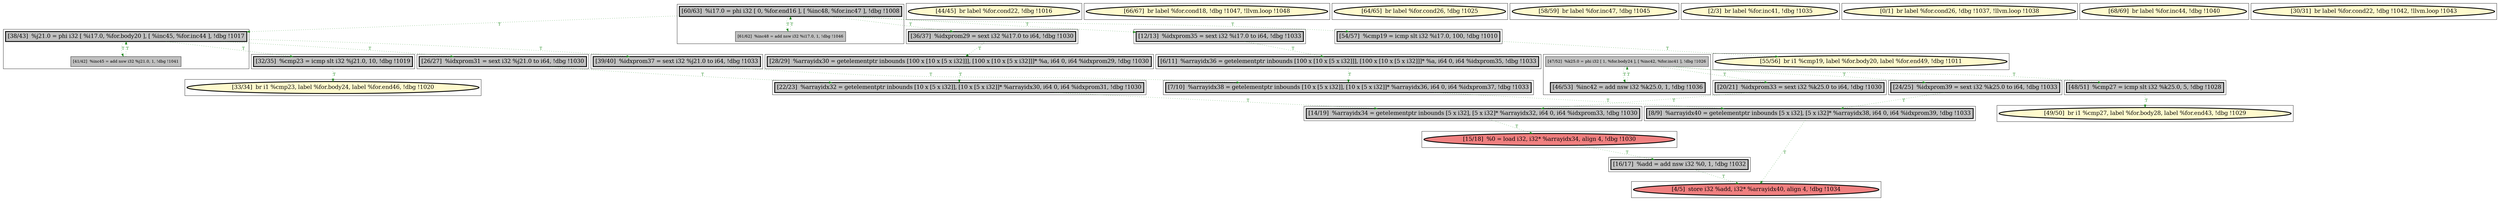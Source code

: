 
digraph G {



node936->node948 [style=dotted,color=forestgreen,label="T",fontcolor=forestgreen ]
node936->node935 [style=dotted,color=forestgreen,label="T",fontcolor=forestgreen ]
node935->node936 [style=dotted,color=forestgreen,label="T",fontcolor=forestgreen ]
node936->node947 [style=dotted,color=forestgreen,label="T",fontcolor=forestgreen ]
node948->node943 [style=dotted,color=forestgreen,label="T",fontcolor=forestgreen ]
node928->node944 [style=dotted,color=forestgreen,label="T",fontcolor=forestgreen ]
node926->node922 [style=dotted,color=forestgreen,label="T",fontcolor=forestgreen ]
node925->node921 [style=dotted,color=forestgreen,label="T",fontcolor=forestgreen ]
node923->node921 [style=dotted,color=forestgreen,label="T",fontcolor=forestgreen ]
node918->node917 [style=dotted,color=forestgreen,label="T",fontcolor=forestgreen ]
node922->node919 [style=dotted,color=forestgreen,label="T",fontcolor=forestgreen ]
node930->node933 [style=dotted,color=forestgreen,label="T",fontcolor=forestgreen ]
node917->node925 [style=dotted,color=forestgreen,label="T",fontcolor=forestgreen ]
node921->node916 [style=dotted,color=forestgreen,label="T",fontcolor=forestgreen ]
node941->node940 [style=dotted,color=forestgreen,label="T",fontcolor=forestgreen ]
node924->node922 [style=dotted,color=forestgreen,label="T",fontcolor=forestgreen ]
node941->node923 [style=dotted,color=forestgreen,label="T",fontcolor=forestgreen ]
node930->node936 [style=dotted,color=forestgreen,label="T",fontcolor=forestgreen ]
node919->node928 [style=dotted,color=forestgreen,label="T",fontcolor=forestgreen ]
node947->node925 [style=dotted,color=forestgreen,label="T",fontcolor=forestgreen ]
node941->node920 [style=dotted,color=forestgreen,label="T",fontcolor=forestgreen ]
node929->node930 [style=dotted,color=forestgreen,label="T",fontcolor=forestgreen ]
node942->node941 [style=dotted,color=forestgreen,label="T",fontcolor=forestgreen ]
node934->node926 [style=dotted,color=forestgreen,label="T",fontcolor=forestgreen ]
node944->node916 [style=dotted,color=forestgreen,label="T",fontcolor=forestgreen ]
node936->node924 [style=dotted,color=forestgreen,label="T",fontcolor=forestgreen ]
node930->node934 [style=dotted,color=forestgreen,label="T",fontcolor=forestgreen ]
node930->node929 [style=dotted,color=forestgreen,label="T",fontcolor=forestgreen ]
node941->node942 [style=dotted,color=forestgreen,label="T",fontcolor=forestgreen ]
node940->node945 [style=dotted,color=forestgreen,label="T",fontcolor=forestgreen ]
node933->node939 [style=dotted,color=forestgreen,label="T",fontcolor=forestgreen ]
node930->node918 [style=dotted,color=forestgreen,label="T",fontcolor=forestgreen ]
node920->node919 [style=dotted,color=forestgreen,label="T",fontcolor=forestgreen ]


subgraph cluster27 {


node944 [penwidth=3.0,fontsize=20,fillcolor=grey,label="[16/17]  %add = add nsw i32 %0, 1, !dbg !1032",shape=rectangle,style=filled ]



}

subgraph cluster28 {


node945 [penwidth=3.0,fontsize=20,fillcolor=lemonchiffon,label="[49/50]  br i1 %cmp27, label %for.body28, label %for.end43, !dbg !1029",shape=ellipse,style=filled ]



}

subgraph cluster26 {


node943 [penwidth=3.0,fontsize=20,fillcolor=lemonchiffon,label="[33/34]  br i1 %cmp23, label %for.body24, label %for.end46, !dbg !1020",shape=ellipse,style=filled ]



}

subgraph cluster29 {


node946 [penwidth=3.0,fontsize=20,fillcolor=lemonchiffon,label="[44/45]  br label %for.cond22, !dbg !1016",shape=ellipse,style=filled ]



}

subgraph cluster25 {


node942 [penwidth=3.0,fontsize=20,fillcolor=grey,label="[46/53]  %inc42 = add nsw i32 %k25.0, 1, !dbg !1036",shape=rectangle,style=filled ]
node941 [fillcolor=grey,label="[47/52]  %k25.0 = phi i32 [ 1, %for.body24 ], [ %inc42, %for.inc41 ], !dbg !1026",shape=rectangle,style=filled ]



}

subgraph cluster24 {


node940 [penwidth=3.0,fontsize=20,fillcolor=grey,label="[48/51]  %cmp27 = icmp slt i32 %k25.0, 5, !dbg !1028",shape=rectangle,style=filled ]



}

subgraph cluster22 {


node938 [penwidth=3.0,fontsize=20,fillcolor=lemonchiffon,label="[66/67]  br label %for.cond18, !dbg !1047, !llvm.loop !1048",shape=ellipse,style=filled ]



}

subgraph cluster20 {


node936 [penwidth=3.0,fontsize=20,fillcolor=grey,label="[38/43]  %j21.0 = phi i32 [ %i17.0, %for.body20 ], [ %inc45, %for.inc44 ], !dbg !1017",shape=rectangle,style=filled ]
node935 [fillcolor=grey,label="[41/42]  %inc45 = add nsw i32 %j21.0, 1, !dbg !1041",shape=rectangle,style=filled ]



}

subgraph cluster18 {


node933 [penwidth=3.0,fontsize=20,fillcolor=grey,label="[54/57]  %cmp19 = icmp slt i32 %i17.0, 100, !dbg !1010",shape=rectangle,style=filled ]



}

subgraph cluster16 {


node931 [penwidth=3.0,fontsize=20,fillcolor=lemonchiffon,label="[64/65]  br label %for.cond26, !dbg !1025",shape=ellipse,style=filled ]



}

subgraph cluster17 {


node932 [penwidth=3.0,fontsize=20,fillcolor=lemonchiffon,label="[58/59]  br label %for.inc47, !dbg !1045",shape=ellipse,style=filled ]



}

subgraph cluster4 {


node918 [penwidth=3.0,fontsize=20,fillcolor=grey,label="[12/13]  %idxprom35 = sext i32 %i17.0 to i64, !dbg !1033",shape=rectangle,style=filled ]



}

subgraph cluster3 {


node917 [penwidth=3.0,fontsize=20,fillcolor=grey,label="[6/11]  %arrayidx36 = getelementptr inbounds [100 x [10 x [5 x i32]]], [100 x [10 x [5 x i32]]]* %a, i64 0, i64 %idxprom35, !dbg !1033",shape=rectangle,style=filled ]



}

subgraph cluster2 {


node916 [penwidth=3.0,fontsize=20,fillcolor=lightcoral,label="[4/5]  store i32 %add, i32* %arrayidx40, align 4, !dbg !1034",shape=ellipse,style=filled ]



}

subgraph cluster1 {


node915 [penwidth=3.0,fontsize=20,fillcolor=lemonchiffon,label="[2/3]  br label %for.inc41, !dbg !1035",shape=ellipse,style=filled ]



}

subgraph cluster12 {


node926 [penwidth=3.0,fontsize=20,fillcolor=grey,label="[28/29]  %arrayidx30 = getelementptr inbounds [100 x [10 x [5 x i32]]], [100 x [10 x [5 x i32]]]* %a, i64 0, i64 %idxprom29, !dbg !1030",shape=rectangle,style=filled ]



}

subgraph cluster5 {


node919 [penwidth=3.0,fontsize=20,fillcolor=grey,label="[14/19]  %arrayidx34 = getelementptr inbounds [5 x i32], [5 x i32]* %arrayidx32, i64 0, i64 %idxprom33, !dbg !1030",shape=rectangle,style=filled ]



}

subgraph cluster0 {


node914 [penwidth=3.0,fontsize=20,fillcolor=lemonchiffon,label="[0/1]  br label %for.cond26, !dbg !1037, !llvm.loop !1038",shape=ellipse,style=filled ]



}

subgraph cluster31 {


node948 [penwidth=3.0,fontsize=20,fillcolor=grey,label="[32/35]  %cmp23 = icmp slt i32 %j21.0, 10, !dbg !1019",shape=rectangle,style=filled ]



}

subgraph cluster30 {


node947 [penwidth=3.0,fontsize=20,fillcolor=grey,label="[39/40]  %idxprom37 = sext i32 %j21.0 to i64, !dbg !1033",shape=rectangle,style=filled ]



}

subgraph cluster6 {


node920 [penwidth=3.0,fontsize=20,fillcolor=grey,label="[20/21]  %idxprom33 = sext i32 %k25.0 to i64, !dbg !1030",shape=rectangle,style=filled ]



}

subgraph cluster14 {


node928 [penwidth=3.0,fontsize=20,fillcolor=lightcoral,label="[15/18]  %0 = load i32, i32* %arrayidx34, align 4, !dbg !1030",shape=ellipse,style=filled ]



}

subgraph cluster7 {


node921 [penwidth=3.0,fontsize=20,fillcolor=grey,label="[8/9]  %arrayidx40 = getelementptr inbounds [5 x i32], [5 x i32]* %arrayidx38, i64 0, i64 %idxprom39, !dbg !1033",shape=rectangle,style=filled ]



}

subgraph cluster23 {


node939 [penwidth=3.0,fontsize=20,fillcolor=lemonchiffon,label="[55/56]  br i1 %cmp19, label %for.body20, label %for.end49, !dbg !1011",shape=ellipse,style=filled ]



}

subgraph cluster8 {


node922 [penwidth=3.0,fontsize=20,fillcolor=grey,label="[22/23]  %arrayidx32 = getelementptr inbounds [10 x [5 x i32]], [10 x [5 x i32]]* %arrayidx30, i64 0, i64 %idxprom31, !dbg !1030",shape=rectangle,style=filled ]



}

subgraph cluster21 {


node937 [penwidth=3.0,fontsize=20,fillcolor=lemonchiffon,label="[68/69]  br label %for.inc44, !dbg !1040",shape=ellipse,style=filled ]



}

subgraph cluster9 {


node923 [penwidth=3.0,fontsize=20,fillcolor=grey,label="[24/25]  %idxprom39 = sext i32 %k25.0 to i64, !dbg !1033",shape=rectangle,style=filled ]



}

subgraph cluster19 {


node934 [penwidth=3.0,fontsize=20,fillcolor=grey,label="[36/37]  %idxprom29 = sext i32 %i17.0 to i64, !dbg !1030",shape=rectangle,style=filled ]



}

subgraph cluster10 {


node924 [penwidth=3.0,fontsize=20,fillcolor=grey,label="[26/27]  %idxprom31 = sext i32 %j21.0 to i64, !dbg !1030",shape=rectangle,style=filled ]



}

subgraph cluster11 {


node925 [penwidth=3.0,fontsize=20,fillcolor=grey,label="[7/10]  %arrayidx38 = getelementptr inbounds [10 x [5 x i32]], [10 x [5 x i32]]* %arrayidx36, i64 0, i64 %idxprom37, !dbg !1033",shape=rectangle,style=filled ]



}

subgraph cluster13 {


node927 [penwidth=3.0,fontsize=20,fillcolor=lemonchiffon,label="[30/31]  br label %for.cond22, !dbg !1042, !llvm.loop !1043",shape=ellipse,style=filled ]



}

subgraph cluster15 {


node930 [penwidth=3.0,fontsize=20,fillcolor=grey,label="[60/63]  %i17.0 = phi i32 [ 0, %for.end16 ], [ %inc48, %for.inc47 ], !dbg !1008",shape=rectangle,style=filled ]
node929 [fillcolor=grey,label="[61/62]  %inc48 = add nsw i32 %i17.0, 1, !dbg !1046",shape=rectangle,style=filled ]



}

}
